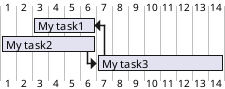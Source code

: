 {
  "sha1": "qxymbma3ny8cnqtbdqmog95aa0zlerf",
  "insertion": {
    "when": "2024-06-04T17:28:43.087Z",
    "user": "plantuml@gmail.com"
  }
}
@startgantt
[My task1] as [TASK1] lasts 4 days
[My task2] as [TASK2] lasts 6 days
[My task3] as [TASK3] lasts 8 days

[TASK3] starts 0 day after [TASK2]'s end
[TASK1] ends 0 day after [TASK3]'s start
@endgantt

